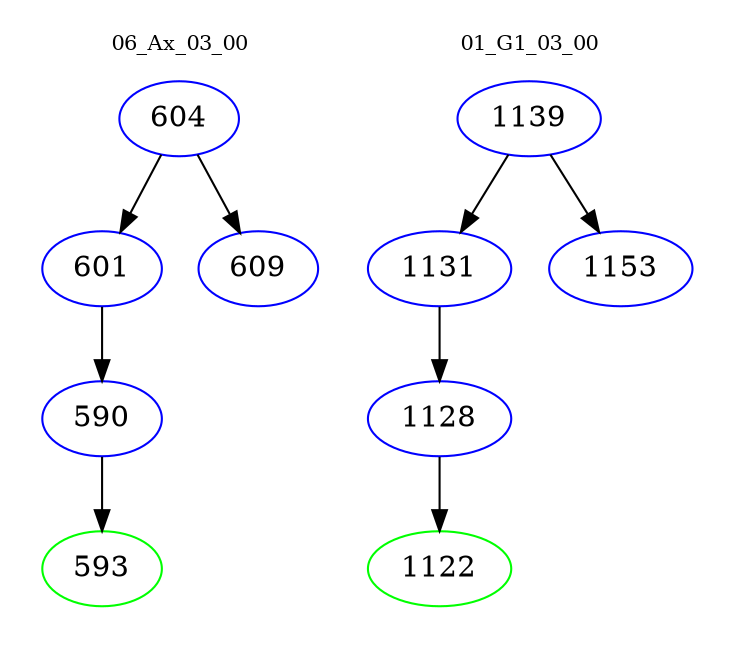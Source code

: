 digraph{
subgraph cluster_0 {
color = white
label = "06_Ax_03_00";
fontsize=10;
T0_604 [label="604", color="blue"]
T0_604 -> T0_601 [color="black"]
T0_601 [label="601", color="blue"]
T0_601 -> T0_590 [color="black"]
T0_590 [label="590", color="blue"]
T0_590 -> T0_593 [color="black"]
T0_593 [label="593", color="green"]
T0_604 -> T0_609 [color="black"]
T0_609 [label="609", color="blue"]
}
subgraph cluster_1 {
color = white
label = "01_G1_03_00";
fontsize=10;
T1_1139 [label="1139", color="blue"]
T1_1139 -> T1_1131 [color="black"]
T1_1131 [label="1131", color="blue"]
T1_1131 -> T1_1128 [color="black"]
T1_1128 [label="1128", color="blue"]
T1_1128 -> T1_1122 [color="black"]
T1_1122 [label="1122", color="green"]
T1_1139 -> T1_1153 [color="black"]
T1_1153 [label="1153", color="blue"]
}
}
